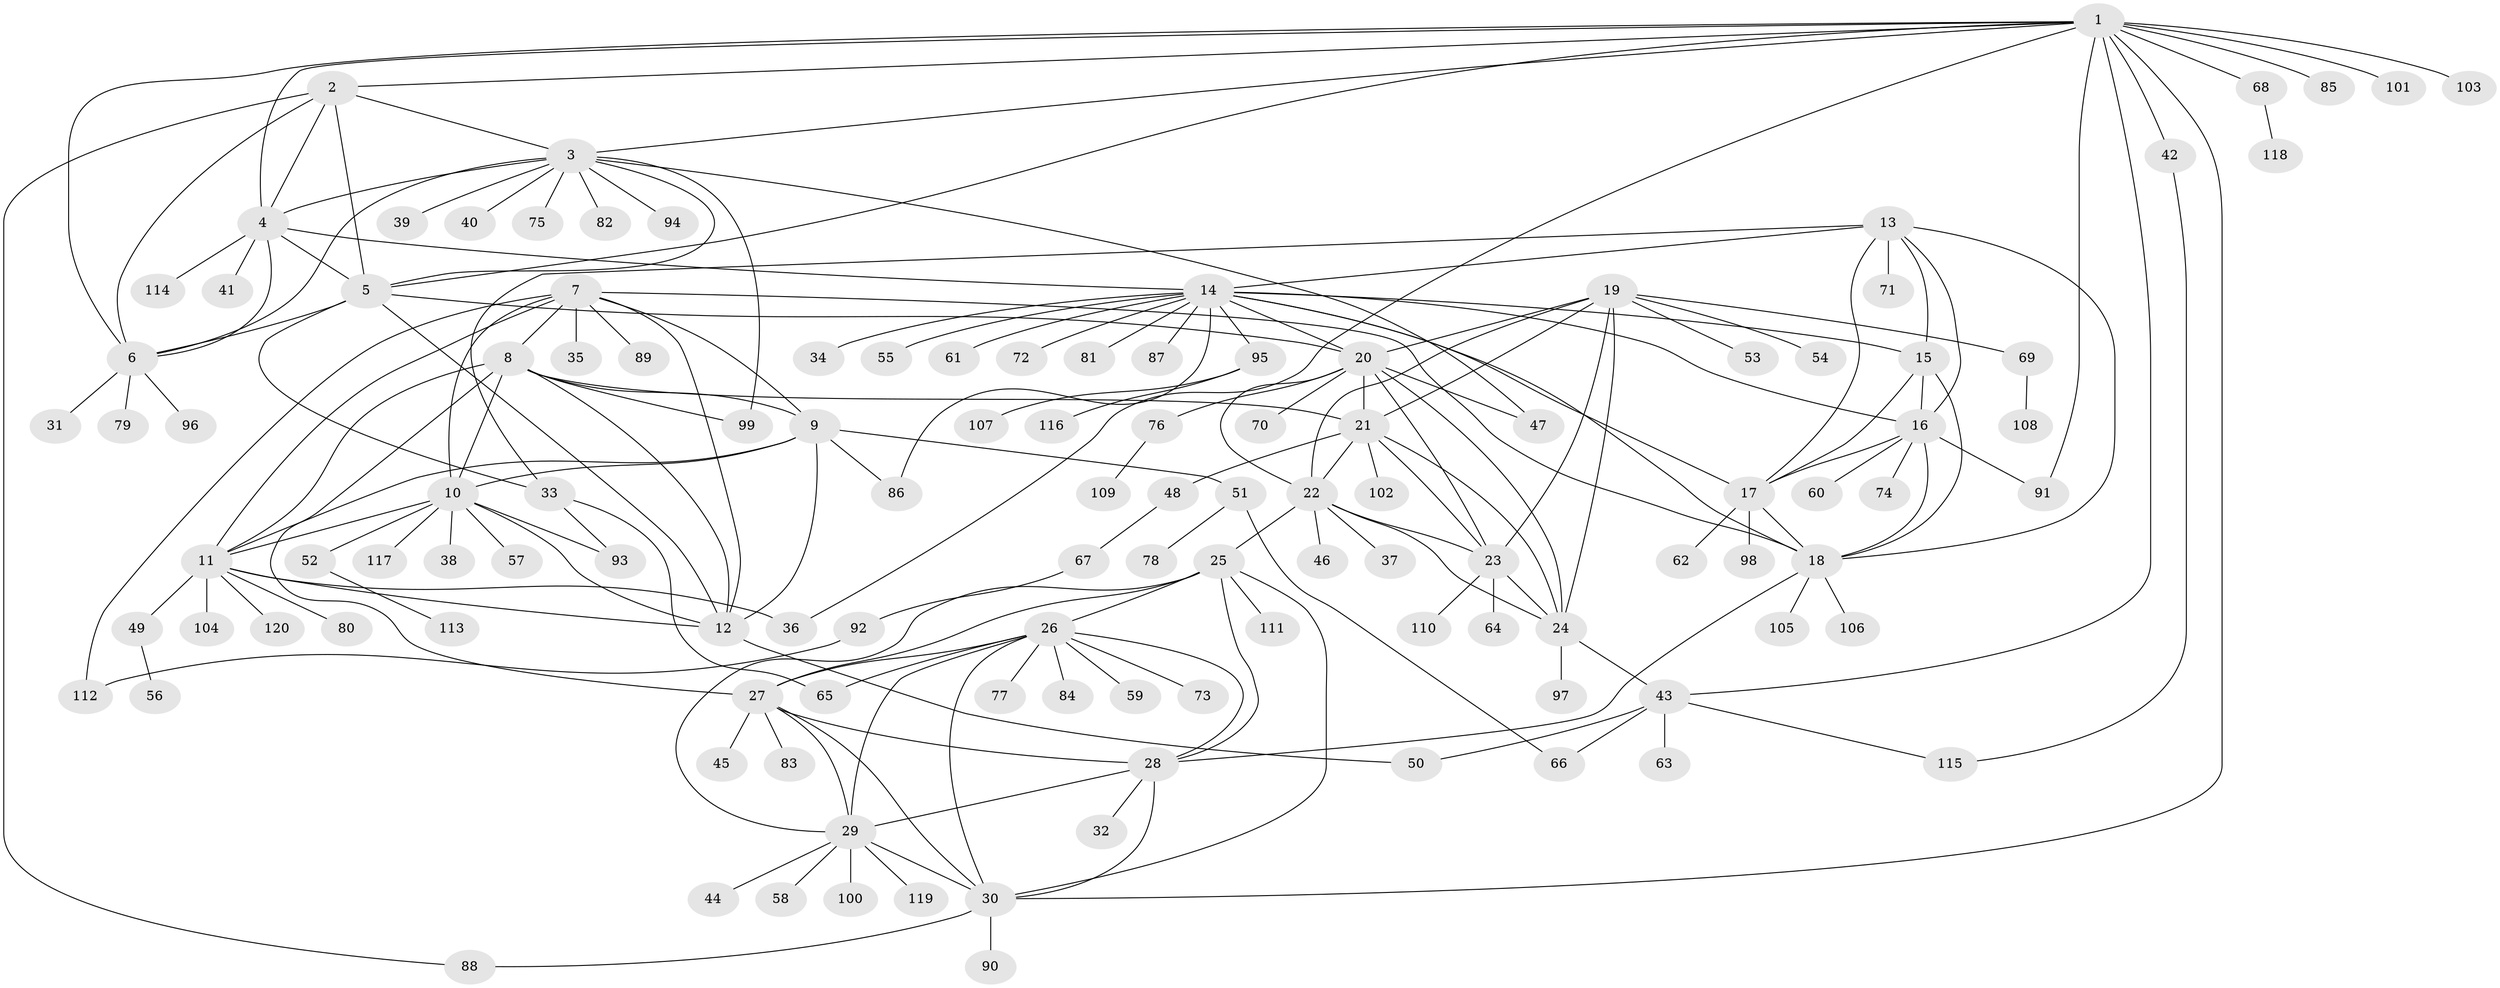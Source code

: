 // coarse degree distribution, {12: 0.010526315789473684, 5: 0.05263157894736842, 11: 0.010526315789473684, 6: 0.042105263157894736, 10: 0.031578947368421054, 9: 0.021052631578947368, 13: 0.021052631578947368, 7: 0.021052631578947368, 8: 0.021052631578947368, 1: 0.5789473684210527, 4: 0.010526315789473684, 2: 0.16842105263157894, 3: 0.010526315789473684}
// Generated by graph-tools (version 1.1) at 2025/24/03/03/25 07:24:18]
// undirected, 120 vertices, 189 edges
graph export_dot {
graph [start="1"]
  node [color=gray90,style=filled];
  1;
  2;
  3;
  4;
  5;
  6;
  7;
  8;
  9;
  10;
  11;
  12;
  13;
  14;
  15;
  16;
  17;
  18;
  19;
  20;
  21;
  22;
  23;
  24;
  25;
  26;
  27;
  28;
  29;
  30;
  31;
  32;
  33;
  34;
  35;
  36;
  37;
  38;
  39;
  40;
  41;
  42;
  43;
  44;
  45;
  46;
  47;
  48;
  49;
  50;
  51;
  52;
  53;
  54;
  55;
  56;
  57;
  58;
  59;
  60;
  61;
  62;
  63;
  64;
  65;
  66;
  67;
  68;
  69;
  70;
  71;
  72;
  73;
  74;
  75;
  76;
  77;
  78;
  79;
  80;
  81;
  82;
  83;
  84;
  85;
  86;
  87;
  88;
  89;
  90;
  91;
  92;
  93;
  94;
  95;
  96;
  97;
  98;
  99;
  100;
  101;
  102;
  103;
  104;
  105;
  106;
  107;
  108;
  109;
  110;
  111;
  112;
  113;
  114;
  115;
  116;
  117;
  118;
  119;
  120;
  1 -- 2;
  1 -- 3;
  1 -- 4;
  1 -- 5;
  1 -- 6;
  1 -- 30;
  1 -- 36;
  1 -- 42;
  1 -- 43;
  1 -- 68;
  1 -- 85;
  1 -- 91;
  1 -- 101;
  1 -- 103;
  2 -- 3;
  2 -- 4;
  2 -- 5;
  2 -- 6;
  2 -- 88;
  3 -- 4;
  3 -- 5;
  3 -- 6;
  3 -- 39;
  3 -- 40;
  3 -- 47;
  3 -- 75;
  3 -- 82;
  3 -- 94;
  3 -- 99;
  4 -- 5;
  4 -- 6;
  4 -- 14;
  4 -- 41;
  4 -- 114;
  5 -- 6;
  5 -- 12;
  5 -- 20;
  5 -- 33;
  6 -- 31;
  6 -- 79;
  6 -- 96;
  7 -- 8;
  7 -- 9;
  7 -- 10;
  7 -- 11;
  7 -- 12;
  7 -- 18;
  7 -- 35;
  7 -- 89;
  7 -- 112;
  8 -- 9;
  8 -- 10;
  8 -- 11;
  8 -- 12;
  8 -- 21;
  8 -- 27;
  8 -- 99;
  9 -- 10;
  9 -- 11;
  9 -- 12;
  9 -- 51;
  9 -- 86;
  10 -- 11;
  10 -- 12;
  10 -- 38;
  10 -- 52;
  10 -- 57;
  10 -- 93;
  10 -- 117;
  11 -- 12;
  11 -- 36;
  11 -- 49;
  11 -- 80;
  11 -- 104;
  11 -- 120;
  12 -- 50;
  13 -- 14;
  13 -- 15;
  13 -- 16;
  13 -- 17;
  13 -- 18;
  13 -- 33;
  13 -- 71;
  14 -- 15;
  14 -- 16;
  14 -- 17;
  14 -- 18;
  14 -- 20;
  14 -- 34;
  14 -- 55;
  14 -- 61;
  14 -- 72;
  14 -- 81;
  14 -- 86;
  14 -- 87;
  14 -- 95;
  15 -- 16;
  15 -- 17;
  15 -- 18;
  16 -- 17;
  16 -- 18;
  16 -- 60;
  16 -- 74;
  16 -- 91;
  17 -- 18;
  17 -- 62;
  17 -- 98;
  18 -- 28;
  18 -- 105;
  18 -- 106;
  19 -- 20;
  19 -- 21;
  19 -- 22;
  19 -- 23;
  19 -- 24;
  19 -- 53;
  19 -- 54;
  19 -- 69;
  20 -- 21;
  20 -- 22;
  20 -- 23;
  20 -- 24;
  20 -- 47;
  20 -- 70;
  20 -- 76;
  21 -- 22;
  21 -- 23;
  21 -- 24;
  21 -- 48;
  21 -- 102;
  22 -- 23;
  22 -- 24;
  22 -- 25;
  22 -- 37;
  22 -- 46;
  23 -- 24;
  23 -- 64;
  23 -- 110;
  24 -- 43;
  24 -- 97;
  25 -- 26;
  25 -- 27;
  25 -- 28;
  25 -- 29;
  25 -- 30;
  25 -- 111;
  26 -- 27;
  26 -- 28;
  26 -- 29;
  26 -- 30;
  26 -- 59;
  26 -- 65;
  26 -- 73;
  26 -- 77;
  26 -- 84;
  27 -- 28;
  27 -- 29;
  27 -- 30;
  27 -- 45;
  27 -- 83;
  28 -- 29;
  28 -- 30;
  28 -- 32;
  29 -- 30;
  29 -- 44;
  29 -- 58;
  29 -- 100;
  29 -- 119;
  30 -- 88;
  30 -- 90;
  33 -- 65;
  33 -- 93;
  42 -- 115;
  43 -- 50;
  43 -- 63;
  43 -- 66;
  43 -- 115;
  48 -- 67;
  49 -- 56;
  51 -- 66;
  51 -- 78;
  52 -- 113;
  67 -- 92;
  68 -- 118;
  69 -- 108;
  76 -- 109;
  92 -- 112;
  95 -- 107;
  95 -- 116;
}
